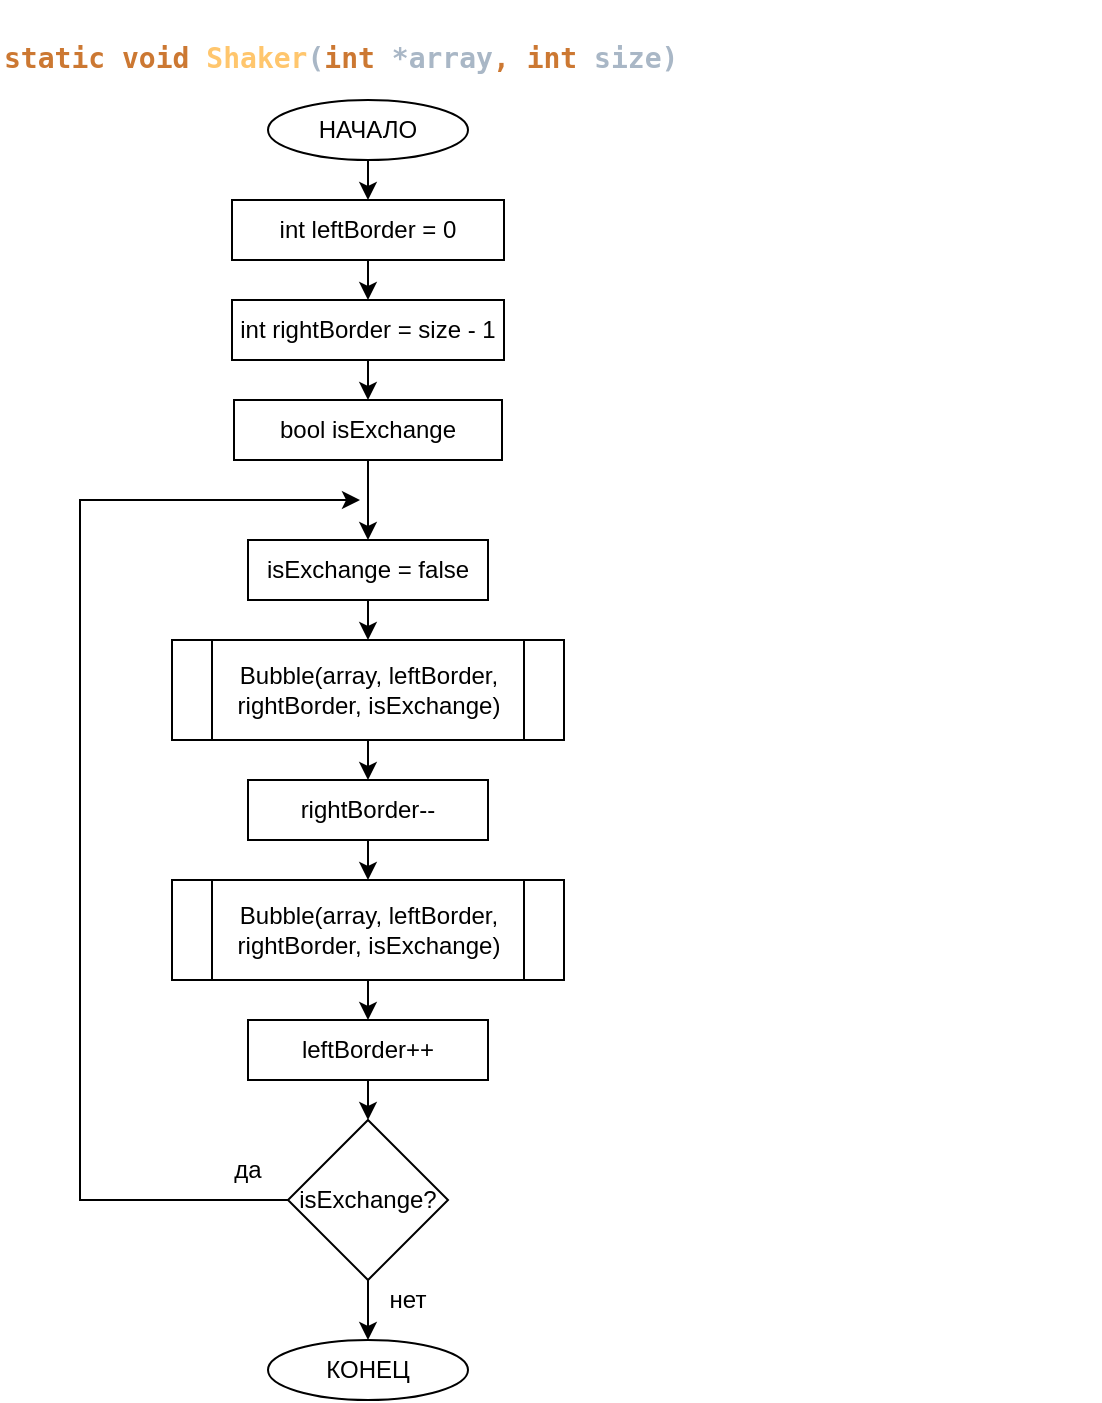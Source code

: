 <mxfile version="13.7.9" type="device" pages="4"><diagram id="Y7BRoZouWWn3MvxyKNPB" name="Shaker"><mxGraphModel dx="1024" dy="592" grid="1" gridSize="10" guides="1" tooltips="1" connect="1" arrows="1" fold="1" page="1" pageScale="1" pageWidth="827" pageHeight="1169" math="0" shadow="0"><root><mxCell id="0"/><mxCell id="1" parent="0"/><mxCell id="TEglMHhRbu7PASTWUhtn-1" value="&lt;pre style=&quot;color: rgb(169 , 183 , 198) ; font-family: &amp;#34;jetbrains mono&amp;#34; , monospace ; font-size: 14px&quot;&gt;&lt;b&gt;&lt;span style=&quot;color: rgb(204 , 120 , 50)&quot;&gt;static void &lt;/span&gt;&lt;span style=&quot;color: rgb(255 , 198 , 109)&quot;&gt;Shaker&lt;/span&gt;(&lt;span style=&quot;color: rgb(204 , 120 , 50)&quot;&gt;int &lt;/span&gt;*array&lt;span style=&quot;color: rgb(204 , 120 , 50)&quot;&gt;, int &lt;/span&gt;size)&lt;/b&gt;&lt;/pre&gt;" style="text;whiteSpace=wrap;html=1;" parent="1" vertex="1"><mxGeometry x="230" width="550" as="geometry"/></mxCell><mxCell id="TEglMHhRbu7PASTWUhtn-7" style="edgeStyle=orthogonalEdgeStyle;rounded=0;orthogonalLoop=1;jettySize=auto;html=1;exitX=0.5;exitY=1;exitDx=0;exitDy=0;entryX=0.5;entryY=0;entryDx=0;entryDy=0;" parent="1" source="TEglMHhRbu7PASTWUhtn-3" target="TEglMHhRbu7PASTWUhtn-5" edge="1"><mxGeometry relative="1" as="geometry"/></mxCell><mxCell id="TEglMHhRbu7PASTWUhtn-3" value="НАЧАЛО" style="ellipse;whiteSpace=wrap;html=1;" parent="1" vertex="1"><mxGeometry x="364" y="50" width="100" height="30" as="geometry"/></mxCell><mxCell id="TEglMHhRbu7PASTWUhtn-8" style="edgeStyle=orthogonalEdgeStyle;rounded=0;orthogonalLoop=1;jettySize=auto;html=1;exitX=0.5;exitY=1;exitDx=0;exitDy=0;entryX=0.5;entryY=0;entryDx=0;entryDy=0;" parent="1" source="TEglMHhRbu7PASTWUhtn-5" target="TEglMHhRbu7PASTWUhtn-6" edge="1"><mxGeometry relative="1" as="geometry"/></mxCell><mxCell id="TEglMHhRbu7PASTWUhtn-5" value="int leftBorder = 0" style="rounded=0;whiteSpace=wrap;html=1;" parent="1" vertex="1"><mxGeometry x="346" y="100" width="136" height="30" as="geometry"/></mxCell><mxCell id="TEglMHhRbu7PASTWUhtn-10" style="edgeStyle=orthogonalEdgeStyle;rounded=0;orthogonalLoop=1;jettySize=auto;html=1;exitX=0.5;exitY=1;exitDx=0;exitDy=0;entryX=0.5;entryY=0;entryDx=0;entryDy=0;" parent="1" source="TEglMHhRbu7PASTWUhtn-6" target="TEglMHhRbu7PASTWUhtn-9" edge="1"><mxGeometry relative="1" as="geometry"/></mxCell><mxCell id="TEglMHhRbu7PASTWUhtn-6" value="int rightBorder = size - 1" style="rounded=0;whiteSpace=wrap;html=1;" parent="1" vertex="1"><mxGeometry x="346" y="150" width="136" height="30" as="geometry"/></mxCell><mxCell id="TEglMHhRbu7PASTWUhtn-21" style="edgeStyle=orthogonalEdgeStyle;rounded=0;orthogonalLoop=1;jettySize=auto;html=1;exitX=0.5;exitY=1;exitDx=0;exitDy=0;entryX=0.5;entryY=0;entryDx=0;entryDy=0;" parent="1" source="TEglMHhRbu7PASTWUhtn-9" target="TEglMHhRbu7PASTWUhtn-11" edge="1"><mxGeometry relative="1" as="geometry"/></mxCell><mxCell id="TEglMHhRbu7PASTWUhtn-9" value="bool isExchange" style="rounded=0;whiteSpace=wrap;html=1;" parent="1" vertex="1"><mxGeometry x="347" y="200" width="134" height="30" as="geometry"/></mxCell><mxCell id="TEglMHhRbu7PASTWUhtn-13" style="edgeStyle=orthogonalEdgeStyle;rounded=0;orthogonalLoop=1;jettySize=auto;html=1;exitX=0.5;exitY=1;exitDx=0;exitDy=0;entryX=0.5;entryY=0;entryDx=0;entryDy=0;" parent="1" source="TEglMHhRbu7PASTWUhtn-11" target="TEglMHhRbu7PASTWUhtn-12" edge="1"><mxGeometry relative="1" as="geometry"/></mxCell><mxCell id="TEglMHhRbu7PASTWUhtn-11" value="isExchange = false" style="rounded=0;whiteSpace=wrap;html=1;" parent="1" vertex="1"><mxGeometry x="354" y="270" width="120" height="30" as="geometry"/></mxCell><mxCell id="TEglMHhRbu7PASTWUhtn-15" style="edgeStyle=orthogonalEdgeStyle;rounded=0;orthogonalLoop=1;jettySize=auto;html=1;exitX=0.5;exitY=1;exitDx=0;exitDy=0;entryX=0.5;entryY=0;entryDx=0;entryDy=0;" parent="1" source="TEglMHhRbu7PASTWUhtn-12" target="TEglMHhRbu7PASTWUhtn-14" edge="1"><mxGeometry relative="1" as="geometry"/></mxCell><mxCell id="TEglMHhRbu7PASTWUhtn-12" value="Bubble(array, leftBorder, rightBorder, isExchange)" style="shape=process;whiteSpace=wrap;html=1;backgroundOutline=1;" parent="1" vertex="1"><mxGeometry x="316" y="320" width="196" height="50" as="geometry"/></mxCell><mxCell id="TEglMHhRbu7PASTWUhtn-17" style="edgeStyle=orthogonalEdgeStyle;rounded=0;orthogonalLoop=1;jettySize=auto;html=1;exitX=0.5;exitY=1;exitDx=0;exitDy=0;entryX=0.5;entryY=0;entryDx=0;entryDy=0;" parent="1" source="TEglMHhRbu7PASTWUhtn-14" target="TEglMHhRbu7PASTWUhtn-16" edge="1"><mxGeometry relative="1" as="geometry"/></mxCell><mxCell id="TEglMHhRbu7PASTWUhtn-14" value="rightBorder--" style="rounded=0;whiteSpace=wrap;html=1;" parent="1" vertex="1"><mxGeometry x="354" y="390" width="120" height="30" as="geometry"/></mxCell><mxCell id="TEglMHhRbu7PASTWUhtn-19" style="edgeStyle=orthogonalEdgeStyle;rounded=0;orthogonalLoop=1;jettySize=auto;html=1;exitX=0.5;exitY=1;exitDx=0;exitDy=0;entryX=0.5;entryY=0;entryDx=0;entryDy=0;" parent="1" source="TEglMHhRbu7PASTWUhtn-16" target="TEglMHhRbu7PASTWUhtn-18" edge="1"><mxGeometry relative="1" as="geometry"/></mxCell><mxCell id="TEglMHhRbu7PASTWUhtn-16" value="Bubble(array, leftBorder, rightBorder, isExchange)" style="shape=process;whiteSpace=wrap;html=1;backgroundOutline=1;" parent="1" vertex="1"><mxGeometry x="316" y="440" width="196" height="50" as="geometry"/></mxCell><mxCell id="TEglMHhRbu7PASTWUhtn-23" style="edgeStyle=orthogonalEdgeStyle;rounded=0;orthogonalLoop=1;jettySize=auto;html=1;exitX=0.5;exitY=1;exitDx=0;exitDy=0;entryX=0.5;entryY=0;entryDx=0;entryDy=0;" parent="1" source="TEglMHhRbu7PASTWUhtn-18" target="TEglMHhRbu7PASTWUhtn-20" edge="1"><mxGeometry relative="1" as="geometry"/></mxCell><mxCell id="TEglMHhRbu7PASTWUhtn-18" value="leftBorder++" style="rounded=0;whiteSpace=wrap;html=1;" parent="1" vertex="1"><mxGeometry x="354" y="510" width="120" height="30" as="geometry"/></mxCell><mxCell id="TEglMHhRbu7PASTWUhtn-22" style="edgeStyle=orthogonalEdgeStyle;rounded=0;orthogonalLoop=1;jettySize=auto;html=1;exitX=0;exitY=0.5;exitDx=0;exitDy=0;" parent="1" source="TEglMHhRbu7PASTWUhtn-20" edge="1"><mxGeometry relative="1" as="geometry"><mxPoint x="410" y="250" as="targetPoint"/><Array as="points"><mxPoint x="270" y="600"/><mxPoint x="270" y="250"/></Array></mxGeometry></mxCell><mxCell id="TEglMHhRbu7PASTWUhtn-28" style="edgeStyle=orthogonalEdgeStyle;rounded=0;orthogonalLoop=1;jettySize=auto;html=1;exitX=0.5;exitY=1;exitDx=0;exitDy=0;entryX=0.5;entryY=0;entryDx=0;entryDy=0;" parent="1" source="TEglMHhRbu7PASTWUhtn-20" target="TEglMHhRbu7PASTWUhtn-27" edge="1"><mxGeometry relative="1" as="geometry"/></mxCell><mxCell id="TEglMHhRbu7PASTWUhtn-20" value="isExchange?" style="rhombus;whiteSpace=wrap;html=1;" parent="1" vertex="1"><mxGeometry x="374" y="560" width="80" height="80" as="geometry"/></mxCell><mxCell id="TEglMHhRbu7PASTWUhtn-24" value="да" style="text;html=1;strokeColor=none;fillColor=none;align=center;verticalAlign=middle;whiteSpace=wrap;rounded=0;" parent="1" vertex="1"><mxGeometry x="334" y="575" width="40" height="20" as="geometry"/></mxCell><mxCell id="TEglMHhRbu7PASTWUhtn-27" value="КОНЕЦ" style="ellipse;whiteSpace=wrap;html=1;" parent="1" vertex="1"><mxGeometry x="364" y="670" width="100" height="30" as="geometry"/></mxCell><mxCell id="TEglMHhRbu7PASTWUhtn-29" value="нет" style="text;html=1;strokeColor=none;fillColor=none;align=center;verticalAlign=middle;whiteSpace=wrap;rounded=0;" parent="1" vertex="1"><mxGeometry x="414" y="640" width="40" height="20" as="geometry"/></mxCell></root></mxGraphModel></diagram><diagram id="pYePdF0wR9ORm8nqCiDH" name="Bubble"><mxGraphModel dx="1024" dy="592" grid="1" gridSize="10" guides="1" tooltips="1" connect="1" arrows="1" fold="1" page="1" pageScale="1" pageWidth="827" pageHeight="1169" math="0" shadow="0"><root><mxCell id="akMRyj2BnWuEM_2WOWNY-0"/><mxCell id="akMRyj2BnWuEM_2WOWNY-1" parent="akMRyj2BnWuEM_2WOWNY-0"/><mxCell id="tycRHB8yf4ErgctiMlF7-1" style="edgeStyle=orthogonalEdgeStyle;rounded=0;orthogonalLoop=1;jettySize=auto;html=1;exitX=0.5;exitY=1;exitDx=0;exitDy=0;entryX=0.5;entryY=0;entryDx=0;entryDy=0;" parent="akMRyj2BnWuEM_2WOWNY-1" source="akMRyj2BnWuEM_2WOWNY-2" target="tycRHB8yf4ErgctiMlF7-0" edge="1"><mxGeometry relative="1" as="geometry"/></mxCell><mxCell id="akMRyj2BnWuEM_2WOWNY-2" value="НАЧАЛО" style="ellipse;whiteSpace=wrap;html=1;" parent="akMRyj2BnWuEM_2WOWNY-1" vertex="1"><mxGeometry x="364" y="70" width="100" height="30" as="geometry"/></mxCell><mxCell id="iXUnJOb3Rf0e0Ofgq-Rs-0" value="&lt;pre style=&quot;color: rgb(169 , 183 , 198) ; font-family: &amp;#34;jetbrains mono&amp;#34; , monospace ; font-size: 14px&quot;&gt;&lt;b&gt;&lt;span style=&quot;color: rgb(204 , 120 , 50)&quot;&gt;static void &lt;/span&gt;&lt;span style=&quot;color: rgb(255 , 198 , 109)&quot;&gt;Bubble&lt;/span&gt;(&lt;span style=&quot;color: rgb(204 , 120 , 50)&quot;&gt;int &lt;/span&gt;*array&lt;span style=&quot;color: rgb(204 , 120 , 50)&quot;&gt;, int &lt;/span&gt;firstBorder&lt;span style=&quot;color: rgb(204 , 120 , 50)&quot;&gt;, int &lt;/span&gt;secondBorder&lt;span style=&quot;color: rgb(204 , 120 , 50)&quot;&gt;, bool &lt;/span&gt;&amp;amp;isExchange)&lt;/b&gt;&lt;/pre&gt;" style="text;whiteSpace=wrap;html=1;" parent="akMRyj2BnWuEM_2WOWNY-1" vertex="1"><mxGeometry width="550" height="50" as="geometry"/></mxCell><mxCell id="tycRHB8yf4ErgctiMlF7-4" style="edgeStyle=orthogonalEdgeStyle;rounded=0;orthogonalLoop=1;jettySize=auto;html=1;exitX=1;exitY=0.5;exitDx=0;exitDy=0;entryX=0;entryY=0.5;entryDx=0;entryDy=0;" parent="akMRyj2BnWuEM_2WOWNY-1" source="tycRHB8yf4ErgctiMlF7-0" target="tycRHB8yf4ErgctiMlF7-3" edge="1"><mxGeometry relative="1" as="geometry"/></mxCell><mxCell id="tycRHB8yf4ErgctiMlF7-36" style="edgeStyle=orthogonalEdgeStyle;rounded=0;orthogonalLoop=1;jettySize=auto;html=1;exitX=0.5;exitY=1;exitDx=0;exitDy=0;" parent="akMRyj2BnWuEM_2WOWNY-1" source="tycRHB8yf4ErgctiMlF7-0" target="tycRHB8yf4ErgctiMlF7-7" edge="1"><mxGeometry relative="1" as="geometry"/></mxCell><mxCell id="tycRHB8yf4ErgctiMlF7-0" value="firstBorder&lt;br&gt;==&lt;br&gt;secondBorder" style="rhombus;whiteSpace=wrap;html=1;" parent="akMRyj2BnWuEM_2WOWNY-1" vertex="1"><mxGeometry x="356" y="120" width="116" height="100" as="geometry"/></mxCell><mxCell id="tycRHB8yf4ErgctiMlF7-3" value="КОНЕЦ" style="ellipse;whiteSpace=wrap;html=1;" parent="akMRyj2BnWuEM_2WOWNY-1" vertex="1"><mxGeometry x="550" y="155" width="100" height="30" as="geometry"/></mxCell><mxCell id="tycRHB8yf4ErgctiMlF7-5" value="да" style="text;html=1;strokeColor=none;fillColor=none;align=center;verticalAlign=middle;whiteSpace=wrap;rounded=0;" parent="akMRyj2BnWuEM_2WOWNY-1" vertex="1"><mxGeometry x="464" y="150" width="40" height="20" as="geometry"/></mxCell><mxCell id="tycRHB8yf4ErgctiMlF7-6" value="нет" style="text;html=1;strokeColor=none;fillColor=none;align=center;verticalAlign=middle;whiteSpace=wrap;rounded=0;" parent="akMRyj2BnWuEM_2WOWNY-1" vertex="1"><mxGeometry x="424" y="210" width="40" height="20" as="geometry"/></mxCell><mxCell id="tycRHB8yf4ErgctiMlF7-32" style="edgeStyle=orthogonalEdgeStyle;rounded=0;orthogonalLoop=1;jettySize=auto;html=1;exitX=0;exitY=0.5;exitDx=0;exitDy=0;entryX=0.5;entryY=0;entryDx=0;entryDy=0;" parent="akMRyj2BnWuEM_2WOWNY-1" source="tycRHB8yf4ErgctiMlF7-7" target="tycRHB8yf4ErgctiMlF7-8" edge="1"><mxGeometry relative="1" as="geometry"/></mxCell><mxCell id="tycRHB8yf4ErgctiMlF7-33" style="edgeStyle=orthogonalEdgeStyle;rounded=0;orthogonalLoop=1;jettySize=auto;html=1;exitX=1;exitY=0.5;exitDx=0;exitDy=0;entryX=0.5;entryY=0;entryDx=0;entryDy=0;" parent="akMRyj2BnWuEM_2WOWNY-1" source="tycRHB8yf4ErgctiMlF7-7" target="tycRHB8yf4ErgctiMlF7-21" edge="1"><mxGeometry relative="1" as="geometry"/></mxCell><mxCell id="tycRHB8yf4ErgctiMlF7-7" value="firstBorder &amp;lt; secondBorder" style="rhombus;whiteSpace=wrap;html=1;" parent="akMRyj2BnWuEM_2WOWNY-1" vertex="1"><mxGeometry x="357" y="260" width="114" height="100" as="geometry"/></mxCell><mxCell id="tycRHB8yf4ErgctiMlF7-12" style="edgeStyle=orthogonalEdgeStyle;rounded=0;orthogonalLoop=1;jettySize=auto;html=1;exitX=0.5;exitY=1;exitDx=0;exitDy=0;entryX=0.5;entryY=0;entryDx=0;entryDy=0;" parent="akMRyj2BnWuEM_2WOWNY-1" source="tycRHB8yf4ErgctiMlF7-8" target="tycRHB8yf4ErgctiMlF7-9" edge="1"><mxGeometry relative="1" as="geometry"/></mxCell><mxCell id="tycRHB8yf4ErgctiMlF7-37" style="edgeStyle=orthogonalEdgeStyle;rounded=0;orthogonalLoop=1;jettySize=auto;html=1;exitX=1;exitY=0.5;exitDx=0;exitDy=0;entryX=0.5;entryY=0;entryDx=0;entryDy=0;" parent="akMRyj2BnWuEM_2WOWNY-1" source="tycRHB8yf4ErgctiMlF7-8" target="tycRHB8yf4ErgctiMlF7-40" edge="1"><mxGeometry relative="1" as="geometry"><mxPoint x="420" y="730" as="targetPoint"/></mxGeometry></mxCell><mxCell id="tycRHB8yf4ErgctiMlF7-8" value="i = firstBorder; &lt;br&gt;i &amp;lt; secondBorder;&lt;br&gt;&amp;nbsp;i++," style="shape=hexagon;perimeter=hexagonPerimeter2;whiteSpace=wrap;html=1;fixedSize=1;" parent="akMRyj2BnWuEM_2WOWNY-1" vertex="1"><mxGeometry x="164" y="360" width="120" height="60" as="geometry"/></mxCell><mxCell id="tycRHB8yf4ErgctiMlF7-13" style="edgeStyle=orthogonalEdgeStyle;rounded=0;orthogonalLoop=1;jettySize=auto;html=1;exitX=0.5;exitY=1;exitDx=0;exitDy=0;entryX=0.5;entryY=0;entryDx=0;entryDy=0;" parent="akMRyj2BnWuEM_2WOWNY-1" source="tycRHB8yf4ErgctiMlF7-9" target="tycRHB8yf4ErgctiMlF7-10" edge="1"><mxGeometry relative="1" as="geometry"/></mxCell><mxCell id="tycRHB8yf4ErgctiMlF7-16" style="edgeStyle=orthogonalEdgeStyle;rounded=0;orthogonalLoop=1;jettySize=auto;html=1;exitX=0;exitY=0.5;exitDx=0;exitDy=0;entryX=0;entryY=0.5;entryDx=0;entryDy=0;" parent="akMRyj2BnWuEM_2WOWNY-1" source="tycRHB8yf4ErgctiMlF7-9" target="tycRHB8yf4ErgctiMlF7-8" edge="1"><mxGeometry relative="1" as="geometry"><Array as="points"><mxPoint x="120" y="480"/><mxPoint x="120" y="390"/></Array></mxGeometry></mxCell><mxCell id="tycRHB8yf4ErgctiMlF7-9" value="array[i] &amp;lt;&lt;br&gt;array[i + 1]" style="rhombus;whiteSpace=wrap;html=1;" parent="akMRyj2BnWuEM_2WOWNY-1" vertex="1"><mxGeometry x="171.5" y="445" width="105" height="70" as="geometry"/></mxCell><mxCell id="tycRHB8yf4ErgctiMlF7-14" style="edgeStyle=orthogonalEdgeStyle;rounded=0;orthogonalLoop=1;jettySize=auto;html=1;exitX=0.5;exitY=1;exitDx=0;exitDy=0;entryX=0.5;entryY=0;entryDx=0;entryDy=0;" parent="akMRyj2BnWuEM_2WOWNY-1" source="tycRHB8yf4ErgctiMlF7-10" target="tycRHB8yf4ErgctiMlF7-11" edge="1"><mxGeometry relative="1" as="geometry"/></mxCell><mxCell id="tycRHB8yf4ErgctiMlF7-10" value="swap(array[i], array[i + 1])" style="shape=process;whiteSpace=wrap;html=1;backgroundOutline=1;" parent="akMRyj2BnWuEM_2WOWNY-1" vertex="1"><mxGeometry x="164" y="535" width="120" height="45" as="geometry"/></mxCell><mxCell id="tycRHB8yf4ErgctiMlF7-15" style="edgeStyle=orthogonalEdgeStyle;rounded=0;orthogonalLoop=1;jettySize=auto;html=1;entryX=0;entryY=0.5;entryDx=0;entryDy=0;" parent="akMRyj2BnWuEM_2WOWNY-1" source="tycRHB8yf4ErgctiMlF7-11" target="tycRHB8yf4ErgctiMlF7-8" edge="1"><mxGeometry relative="1" as="geometry"><Array as="points"><mxPoint x="224" y="660"/><mxPoint x="120" y="660"/><mxPoint x="120" y="390"/></Array></mxGeometry></mxCell><mxCell id="tycRHB8yf4ErgctiMlF7-11" value="isExchange = true" style="rounded=0;whiteSpace=wrap;html=1;" parent="akMRyj2BnWuEM_2WOWNY-1" vertex="1"><mxGeometry x="164" y="600" width="120" height="30" as="geometry"/></mxCell><mxCell id="tycRHB8yf4ErgctiMlF7-17" value="да" style="text;html=1;strokeColor=none;fillColor=none;align=center;verticalAlign=middle;whiteSpace=wrap;rounded=0;" parent="akMRyj2BnWuEM_2WOWNY-1" vertex="1"><mxGeometry x="184" y="510" width="40" height="20" as="geometry"/></mxCell><mxCell id="tycRHB8yf4ErgctiMlF7-19" value="нет" style="text;html=1;strokeColor=none;fillColor=none;align=center;verticalAlign=middle;whiteSpace=wrap;rounded=0;" parent="akMRyj2BnWuEM_2WOWNY-1" vertex="1"><mxGeometry x="134" y="460" width="40" height="20" as="geometry"/></mxCell><mxCell id="tycRHB8yf4ErgctiMlF7-20" style="edgeStyle=orthogonalEdgeStyle;rounded=0;orthogonalLoop=1;jettySize=auto;html=1;exitX=0.5;exitY=1;exitDx=0;exitDy=0;entryX=0.5;entryY=0;entryDx=0;entryDy=0;" parent="akMRyj2BnWuEM_2WOWNY-1" source="tycRHB8yf4ErgctiMlF7-21" target="tycRHB8yf4ErgctiMlF7-24" edge="1"><mxGeometry relative="1" as="geometry"/></mxCell><mxCell id="tycRHB8yf4ErgctiMlF7-38" style="edgeStyle=orthogonalEdgeStyle;rounded=0;orthogonalLoop=1;jettySize=auto;html=1;exitX=0;exitY=0.5;exitDx=0;exitDy=0;entryX=0.5;entryY=0;entryDx=0;entryDy=0;" parent="akMRyj2BnWuEM_2WOWNY-1" source="tycRHB8yf4ErgctiMlF7-21" target="tycRHB8yf4ErgctiMlF7-40" edge="1"><mxGeometry relative="1" as="geometry"><mxPoint x="420" y="730" as="targetPoint"/></mxGeometry></mxCell><mxCell id="tycRHB8yf4ErgctiMlF7-21" value="i = firstBorder; &lt;br&gt;i &amp;gt; secondBorder;&lt;br&gt;&amp;nbsp;i--," style="shape=hexagon;perimeter=hexagonPerimeter2;whiteSpace=wrap;html=1;fixedSize=1;" parent="akMRyj2BnWuEM_2WOWNY-1" vertex="1"><mxGeometry x="540" y="360" width="120" height="60" as="geometry"/></mxCell><mxCell id="tycRHB8yf4ErgctiMlF7-22" style="edgeStyle=orthogonalEdgeStyle;rounded=0;orthogonalLoop=1;jettySize=auto;html=1;exitX=0.5;exitY=1;exitDx=0;exitDy=0;entryX=0.5;entryY=0;entryDx=0;entryDy=0;" parent="akMRyj2BnWuEM_2WOWNY-1" source="tycRHB8yf4ErgctiMlF7-24" target="tycRHB8yf4ErgctiMlF7-26" edge="1"><mxGeometry relative="1" as="geometry"/></mxCell><mxCell id="tycRHB8yf4ErgctiMlF7-31" style="edgeStyle=orthogonalEdgeStyle;rounded=0;orthogonalLoop=1;jettySize=auto;html=1;exitX=1;exitY=0.5;exitDx=0;exitDy=0;entryX=1;entryY=0.5;entryDx=0;entryDy=0;" parent="akMRyj2BnWuEM_2WOWNY-1" source="tycRHB8yf4ErgctiMlF7-24" target="tycRHB8yf4ErgctiMlF7-21" edge="1"><mxGeometry relative="1" as="geometry"><Array as="points"><mxPoint x="722" y="480"/><mxPoint x="722" y="390"/></Array></mxGeometry></mxCell><mxCell id="tycRHB8yf4ErgctiMlF7-24" value="array[i] &amp;gt;&lt;br&gt;array[i - 1]" style="rhombus;whiteSpace=wrap;html=1;" parent="akMRyj2BnWuEM_2WOWNY-1" vertex="1"><mxGeometry x="547.5" y="445" width="105" height="70" as="geometry"/></mxCell><mxCell id="tycRHB8yf4ErgctiMlF7-25" style="edgeStyle=orthogonalEdgeStyle;rounded=0;orthogonalLoop=1;jettySize=auto;html=1;exitX=0.5;exitY=1;exitDx=0;exitDy=0;entryX=0.5;entryY=0;entryDx=0;entryDy=0;" parent="akMRyj2BnWuEM_2WOWNY-1" source="tycRHB8yf4ErgctiMlF7-26" target="tycRHB8yf4ErgctiMlF7-28" edge="1"><mxGeometry relative="1" as="geometry"/></mxCell><mxCell id="tycRHB8yf4ErgctiMlF7-26" value="swap(array[i], array[i - 1])" style="shape=process;whiteSpace=wrap;html=1;backgroundOutline=1;" parent="akMRyj2BnWuEM_2WOWNY-1" vertex="1"><mxGeometry x="540" y="535" width="120" height="45" as="geometry"/></mxCell><mxCell id="tycRHB8yf4ErgctiMlF7-27" style="edgeStyle=orthogonalEdgeStyle;rounded=0;orthogonalLoop=1;jettySize=auto;html=1;entryX=1;entryY=0.5;entryDx=0;entryDy=0;" parent="akMRyj2BnWuEM_2WOWNY-1" source="tycRHB8yf4ErgctiMlF7-28" target="tycRHB8yf4ErgctiMlF7-21" edge="1"><mxGeometry relative="1" as="geometry"><Array as="points"><mxPoint x="600" y="660"/><mxPoint x="722" y="660"/><mxPoint x="722" y="390"/></Array></mxGeometry></mxCell><mxCell id="tycRHB8yf4ErgctiMlF7-28" value="isExchange = true" style="rounded=0;whiteSpace=wrap;html=1;" parent="akMRyj2BnWuEM_2WOWNY-1" vertex="1"><mxGeometry x="540" y="600" width="120" height="30" as="geometry"/></mxCell><mxCell id="tycRHB8yf4ErgctiMlF7-29" value="да" style="text;html=1;strokeColor=none;fillColor=none;align=center;verticalAlign=middle;whiteSpace=wrap;rounded=0;" parent="akMRyj2BnWuEM_2WOWNY-1" vertex="1"><mxGeometry x="560" y="510" width="40" height="20" as="geometry"/></mxCell><mxCell id="tycRHB8yf4ErgctiMlF7-30" value="нет" style="text;html=1;strokeColor=none;fillColor=none;align=center;verticalAlign=middle;whiteSpace=wrap;rounded=0;" parent="akMRyj2BnWuEM_2WOWNY-1" vertex="1"><mxGeometry x="652.5" y="460" width="40" height="20" as="geometry"/></mxCell><mxCell id="tycRHB8yf4ErgctiMlF7-34" value="да" style="text;html=1;strokeColor=none;fillColor=none;align=center;verticalAlign=middle;whiteSpace=wrap;rounded=0;" parent="akMRyj2BnWuEM_2WOWNY-1" vertex="1"><mxGeometry x="316" y="290" width="40" height="20" as="geometry"/></mxCell><mxCell id="tycRHB8yf4ErgctiMlF7-35" value="нет" style="text;html=1;strokeColor=none;fillColor=none;align=center;verticalAlign=middle;whiteSpace=wrap;rounded=0;" parent="akMRyj2BnWuEM_2WOWNY-1" vertex="1"><mxGeometry x="471" y="290" width="40" height="20" as="geometry"/></mxCell><mxCell id="tycRHB8yf4ErgctiMlF7-40" value="КОНЕЦ" style="ellipse;whiteSpace=wrap;html=1;" parent="akMRyj2BnWuEM_2WOWNY-1" vertex="1"><mxGeometry x="364" y="630" width="100" height="30" as="geometry"/></mxCell></root></mxGraphModel></diagram><diagram id="4GS-vpSAxVLvl3CRD3Ez" name="ShellSort"><mxGraphModel dx="1024" dy="592" grid="1" gridSize="10" guides="1" tooltips="1" connect="1" arrows="1" fold="1" page="1" pageScale="1" pageWidth="827" pageHeight="1169" math="0" shadow="0"><root><mxCell id="8Nr8kcOoMJ6YjAJmVWA5-0"/><mxCell id="8Nr8kcOoMJ6YjAJmVWA5-1" parent="8Nr8kcOoMJ6YjAJmVWA5-0"/><mxCell id="8Nr8kcOoMJ6YjAJmVWA5-2" value="&lt;pre style=&quot;color: rgb(169 , 183 , 198) ; font-family: &amp;#34;jetbrains mono&amp;#34; , monospace ; font-size: 14px&quot;&gt;&lt;b&gt;&lt;span style=&quot;color: rgb(204 , 120 , 50)&quot;&gt;static void &lt;/span&gt;&lt;span style=&quot;color: rgb(255 , 198 , 109)&quot;&gt;ShellSort&lt;/span&gt;(&lt;span style=&quot;color: rgb(204 , 120 , 50)&quot;&gt;int &lt;/span&gt;*array&lt;span style=&quot;color: rgb(204 , 120 , 50)&quot;&gt;, int &lt;/span&gt;size)&lt;/b&gt;&lt;/pre&gt;" style="text;whiteSpace=wrap;html=1;" parent="8Nr8kcOoMJ6YjAJmVWA5-1" vertex="1"><mxGeometry x="190" width="550" height="50" as="geometry"/></mxCell><mxCell id="zIt2jgToZ_a9ZAtUkMku-22" style="edgeStyle=orthogonalEdgeStyle;rounded=0;orthogonalLoop=1;jettySize=auto;html=1;exitX=0.5;exitY=1;exitDx=0;exitDy=0;entryX=0.5;entryY=0;entryDx=0;entryDy=0;" parent="8Nr8kcOoMJ6YjAJmVWA5-1" source="8Nr8kcOoMJ6YjAJmVWA5-4" target="8Nr8kcOoMJ6YjAJmVWA5-6" edge="1"><mxGeometry relative="1" as="geometry"/></mxCell><mxCell id="8Nr8kcOoMJ6YjAJmVWA5-4" value="НАЧАЛО" style="ellipse;whiteSpace=wrap;html=1;" parent="8Nr8kcOoMJ6YjAJmVWA5-1" vertex="1"><mxGeometry x="364" y="70" width="100" height="30" as="geometry"/></mxCell><mxCell id="zIt2jgToZ_a9ZAtUkMku-21" style="edgeStyle=orthogonalEdgeStyle;rounded=0;orthogonalLoop=1;jettySize=auto;html=1;exitX=0.5;exitY=1;exitDx=0;exitDy=0;entryX=0.5;entryY=0;entryDx=0;entryDy=0;" parent="8Nr8kcOoMJ6YjAJmVWA5-1" source="8Nr8kcOoMJ6YjAJmVWA5-6" target="zIt2jgToZ_a9ZAtUkMku-0" edge="1"><mxGeometry relative="1" as="geometry"/></mxCell><mxCell id="8Nr8kcOoMJ6YjAJmVWA5-6" value="int step" style="rounded=0;whiteSpace=wrap;html=1;" parent="8Nr8kcOoMJ6YjAJmVWA5-1" vertex="1"><mxGeometry x="366" y="120" width="96" height="30" as="geometry"/></mxCell><mxCell id="zIt2jgToZ_a9ZAtUkMku-19" style="edgeStyle=orthogonalEdgeStyle;rounded=0;orthogonalLoop=1;jettySize=auto;html=1;exitX=0.5;exitY=1;exitDx=0;exitDy=0;entryX=0.5;entryY=0;entryDx=0;entryDy=0;" parent="8Nr8kcOoMJ6YjAJmVWA5-1" source="zIt2jgToZ_a9ZAtUkMku-0" target="zIt2jgToZ_a9ZAtUkMku-1" edge="1"><mxGeometry relative="1" as="geometry"/></mxCell><mxCell id="zIt2jgToZ_a9ZAtUkMku-20" style="edgeStyle=orthogonalEdgeStyle;rounded=0;orthogonalLoop=1;jettySize=auto;html=1;exitX=1;exitY=0.5;exitDx=0;exitDy=0;entryX=0.5;entryY=0;entryDx=0;entryDy=0;" parent="8Nr8kcOoMJ6YjAJmVWA5-1" source="zIt2jgToZ_a9ZAtUkMku-0" target="zIt2jgToZ_a9ZAtUkMku-13" edge="1"><mxGeometry relative="1" as="geometry"><Array as="points"><mxPoint x="620" y="200"/><mxPoint x="620" y="770"/><mxPoint x="423" y="770"/></Array></mxGeometry></mxCell><mxCell id="zIt2jgToZ_a9ZAtUkMku-0" value="step = size / 2; &lt;br&gt;step &amp;gt; 0; &lt;br&gt;step /= 2,&amp;nbsp;" style="shape=hexagon;perimeter=hexagonPerimeter2;whiteSpace=wrap;html=1;fixedSize=1;" parent="8Nr8kcOoMJ6YjAJmVWA5-1" vertex="1"><mxGeometry x="354" y="170" width="120" height="60" as="geometry"/></mxCell><mxCell id="zIt2jgToZ_a9ZAtUkMku-17" style="edgeStyle=orthogonalEdgeStyle;rounded=0;orthogonalLoop=1;jettySize=auto;html=1;exitX=0.5;exitY=1;exitDx=0;exitDy=0;entryX=0.5;entryY=0;entryDx=0;entryDy=0;" parent="8Nr8kcOoMJ6YjAJmVWA5-1" source="zIt2jgToZ_a9ZAtUkMku-1" target="zIt2jgToZ_a9ZAtUkMku-2" edge="1"><mxGeometry relative="1" as="geometry"/></mxCell><mxCell id="zIt2jgToZ_a9ZAtUkMku-18" style="edgeStyle=orthogonalEdgeStyle;rounded=0;orthogonalLoop=1;jettySize=auto;html=1;exitX=1;exitY=0.5;exitDx=0;exitDy=0;entryX=0;entryY=0.5;entryDx=0;entryDy=0;" parent="8Nr8kcOoMJ6YjAJmVWA5-1" source="zIt2jgToZ_a9ZAtUkMku-1" target="zIt2jgToZ_a9ZAtUkMku-0" edge="1"><mxGeometry relative="1" as="geometry"><Array as="points"><mxPoint x="570" y="290"/><mxPoint x="570" y="720"/><mxPoint x="210" y="720"/><mxPoint x="210" y="200"/></Array></mxGeometry></mxCell><mxCell id="zIt2jgToZ_a9ZAtUkMku-1" value="i = step; &lt;br&gt;i &amp;lt; size; &lt;br&gt;i++" style="shape=hexagon;perimeter=hexagonPerimeter2;whiteSpace=wrap;html=1;fixedSize=1;" parent="8Nr8kcOoMJ6YjAJmVWA5-1" vertex="1"><mxGeometry x="354" y="260" width="120" height="60" as="geometry"/></mxCell><mxCell id="zIt2jgToZ_a9ZAtUkMku-11" style="edgeStyle=orthogonalEdgeStyle;rounded=0;orthogonalLoop=1;jettySize=auto;html=1;exitX=0.5;exitY=1;exitDx=0;exitDy=0;entryX=0.5;entryY=0;entryDx=0;entryDy=0;" parent="8Nr8kcOoMJ6YjAJmVWA5-1" source="zIt2jgToZ_a9ZAtUkMku-2" target="zIt2jgToZ_a9ZAtUkMku-3" edge="1"><mxGeometry relative="1" as="geometry"/></mxCell><mxCell id="zIt2jgToZ_a9ZAtUkMku-16" style="edgeStyle=orthogonalEdgeStyle;rounded=0;orthogonalLoop=1;jettySize=auto;html=1;exitX=1;exitY=0.5;exitDx=0;exitDy=0;entryX=0;entryY=0.5;entryDx=0;entryDy=0;" parent="8Nr8kcOoMJ6YjAJmVWA5-1" source="zIt2jgToZ_a9ZAtUkMku-2" target="zIt2jgToZ_a9ZAtUkMku-1" edge="1"><mxGeometry relative="1" as="geometry"><Array as="points"><mxPoint x="520" y="380"/><mxPoint x="520" y="670"/><mxPoint x="260" y="670"/><mxPoint x="260" y="290"/></Array></mxGeometry></mxCell><mxCell id="zIt2jgToZ_a9ZAtUkMku-2" value="j = i - step;&lt;br&gt;&amp;nbsp;j&amp;nbsp;&amp;gt;= 0; &lt;br&gt;j -= step,&amp;nbsp;" style="shape=hexagon;perimeter=hexagonPerimeter2;whiteSpace=wrap;html=1;fixedSize=1;" parent="8Nr8kcOoMJ6YjAJmVWA5-1" vertex="1"><mxGeometry x="354" y="350" width="120" height="60" as="geometry"/></mxCell><mxCell id="zIt2jgToZ_a9ZAtUkMku-5" style="edgeStyle=orthogonalEdgeStyle;rounded=0;orthogonalLoop=1;jettySize=auto;html=1;exitX=0.5;exitY=1;exitDx=0;exitDy=0;entryX=0.5;entryY=0;entryDx=0;entryDy=0;" parent="8Nr8kcOoMJ6YjAJmVWA5-1" source="zIt2jgToZ_a9ZAtUkMku-3" target="zIt2jgToZ_a9ZAtUkMku-4" edge="1"><mxGeometry relative="1" as="geometry"/></mxCell><mxCell id="zIt2jgToZ_a9ZAtUkMku-9" style="edgeStyle=orthogonalEdgeStyle;rounded=0;orthogonalLoop=1;jettySize=auto;html=1;exitX=0;exitY=0.5;exitDx=0;exitDy=0;entryX=0;entryY=0.5;entryDx=0;entryDy=0;" parent="8Nr8kcOoMJ6YjAJmVWA5-1" source="zIt2jgToZ_a9ZAtUkMku-3" target="zIt2jgToZ_a9ZAtUkMku-2" edge="1"><mxGeometry relative="1" as="geometry"><Array as="points"><mxPoint x="310" y="480"/><mxPoint x="310" y="380"/></Array></mxGeometry></mxCell><mxCell id="zIt2jgToZ_a9ZAtUkMku-3" value="array[j] &amp;lt; &lt;br&gt;array[j + step]" style="rhombus;whiteSpace=wrap;html=1;" parent="8Nr8kcOoMJ6YjAJmVWA5-1" vertex="1"><mxGeometry x="351" y="440" width="126" height="80" as="geometry"/></mxCell><mxCell id="zIt2jgToZ_a9ZAtUkMku-8" style="edgeStyle=orthogonalEdgeStyle;rounded=0;orthogonalLoop=1;jettySize=auto;html=1;exitX=0.5;exitY=1;exitDx=0;exitDy=0;entryX=0;entryY=0.5;entryDx=0;entryDy=0;" parent="8Nr8kcOoMJ6YjAJmVWA5-1" source="zIt2jgToZ_a9ZAtUkMku-4" target="zIt2jgToZ_a9ZAtUkMku-2" edge="1"><mxGeometry relative="1" as="geometry"><Array as="points"><mxPoint x="414" y="620"/><mxPoint x="310" y="620"/><mxPoint x="310" y="380"/></Array></mxGeometry></mxCell><mxCell id="zIt2jgToZ_a9ZAtUkMku-4" value="swap(array[j], array[j + step])" style="shape=process;whiteSpace=wrap;html=1;backgroundOutline=1;" parent="8Nr8kcOoMJ6YjAJmVWA5-1" vertex="1"><mxGeometry x="354" y="540" width="120" height="50" as="geometry"/></mxCell><mxCell id="zIt2jgToZ_a9ZAtUkMku-6" value="да" style="text;html=1;strokeColor=none;fillColor=none;align=center;verticalAlign=middle;whiteSpace=wrap;rounded=0;" parent="8Nr8kcOoMJ6YjAJmVWA5-1" vertex="1"><mxGeometry x="414" y="520" width="40" height="20" as="geometry"/></mxCell><mxCell id="zIt2jgToZ_a9ZAtUkMku-7" style="edgeStyle=orthogonalEdgeStyle;rounded=0;orthogonalLoop=1;jettySize=auto;html=1;exitX=0.5;exitY=1;exitDx=0;exitDy=0;" parent="8Nr8kcOoMJ6YjAJmVWA5-1" source="zIt2jgToZ_a9ZAtUkMku-6" target="zIt2jgToZ_a9ZAtUkMku-6" edge="1"><mxGeometry relative="1" as="geometry"/></mxCell><mxCell id="zIt2jgToZ_a9ZAtUkMku-10" value="нет" style="text;html=1;strokeColor=none;fillColor=none;align=center;verticalAlign=middle;whiteSpace=wrap;rounded=0;" parent="8Nr8kcOoMJ6YjAJmVWA5-1" vertex="1"><mxGeometry x="314" y="460" width="40" height="20" as="geometry"/></mxCell><mxCell id="zIt2jgToZ_a9ZAtUkMku-13" value="КОНЕЦ" style="ellipse;whiteSpace=wrap;html=1;" parent="8Nr8kcOoMJ6YjAJmVWA5-1" vertex="1"><mxGeometry x="371" y="810" width="103" height="30" as="geometry"/></mxCell></root></mxGraphModel></diagram><diagram id="C8whmV72TWbiICoRiFkq" name="NewSheelSort"><mxGraphModel dx="1024" dy="592" grid="1" gridSize="10" guides="1" tooltips="1" connect="1" arrows="1" fold="1" page="1" pageScale="1" pageWidth="827" pageHeight="1169" math="0" shadow="0"><root><mxCell id="5Q2dIgWVg6cKS95jHs-C-0"/><mxCell id="5Q2dIgWVg6cKS95jHs-C-1" parent="5Q2dIgWVg6cKS95jHs-C-0"/><mxCell id="5Q2dIgWVg6cKS95jHs-C-4" style="edgeStyle=orthogonalEdgeStyle;rounded=0;orthogonalLoop=1;jettySize=auto;html=1;exitX=0.5;exitY=1;exitDx=0;exitDy=0;entryX=0.5;entryY=0;entryDx=0;entryDy=0;" parent="5Q2dIgWVg6cKS95jHs-C-1" source="5Q2dIgWVg6cKS95jHs-C-2" target="5Q2dIgWVg6cKS95jHs-C-3" edge="1"><mxGeometry relative="1" as="geometry"/></mxCell><mxCell id="5Q2dIgWVg6cKS95jHs-C-2" value="НАЧАЛО" style="ellipse;whiteSpace=wrap;html=1;" parent="5Q2dIgWVg6cKS95jHs-C-1" vertex="1"><mxGeometry x="451" y="10" width="106" height="30" as="geometry"/></mxCell><mxCell id="5Q2dIgWVg6cKS95jHs-C-31" style="edgeStyle=orthogonalEdgeStyle;rounded=0;orthogonalLoop=1;jettySize=auto;html=1;exitX=0.5;exitY=1;exitDx=0;exitDy=0;entryX=0.5;entryY=0;entryDx=0;entryDy=0;" parent="5Q2dIgWVg6cKS95jHs-C-1" source="5Q2dIgWVg6cKS95jHs-C-3" target="5Q2dIgWVg6cKS95jHs-C-5" edge="1"><mxGeometry relative="1" as="geometry"/></mxCell><mxCell id="5Q2dIgWVg6cKS95jHs-C-3" value="int h = 3" style="rounded=0;whiteSpace=wrap;html=1;" parent="5Q2dIgWVg6cKS95jHs-C-1" vertex="1"><mxGeometry x="444" y="60" width="120" height="20" as="geometry"/></mxCell><mxCell id="5Q2dIgWVg6cKS95jHs-C-7" style="edgeStyle=orthogonalEdgeStyle;rounded=0;orthogonalLoop=1;jettySize=auto;html=1;exitX=1;exitY=0.5;exitDx=0;exitDy=0;entryX=0;entryY=0.5;entryDx=0;entryDy=0;" parent="5Q2dIgWVg6cKS95jHs-C-1" source="5Q2dIgWVg6cKS95jHs-C-5" target="5Q2dIgWVg6cKS95jHs-C-6" edge="1"><mxGeometry relative="1" as="geometry"/></mxCell><mxCell id="5Q2dIgWVg6cKS95jHs-C-13" style="edgeStyle=orthogonalEdgeStyle;rounded=0;orthogonalLoop=1;jettySize=auto;html=1;exitX=0.5;exitY=1;exitDx=0;exitDy=0;entryX=0.5;entryY=0;entryDx=0;entryDy=0;" parent="5Q2dIgWVg6cKS95jHs-C-1" source="5Q2dIgWVg6cKS95jHs-C-5" target="5Q2dIgWVg6cKS95jHs-C-10" edge="1"><mxGeometry relative="1" as="geometry"/></mxCell><mxCell id="5Q2dIgWVg6cKS95jHs-C-5" value="h&amp;gt;0" style="rhombus;whiteSpace=wrap;html=1;" parent="5Q2dIgWVg6cKS95jHs-C-1" vertex="1"><mxGeometry x="460" y="100" width="80" height="80" as="geometry"/></mxCell><mxCell id="5Q2dIgWVg6cKS95jHs-C-6" value="КОНЕЦ" style="ellipse;whiteSpace=wrap;html=1;" parent="5Q2dIgWVg6cKS95jHs-C-1" vertex="1"><mxGeometry x="620" y="120" width="100" height="40" as="geometry"/></mxCell><mxCell id="5Q2dIgWVg6cKS95jHs-C-8" value="да" style="text;html=1;strokeColor=none;fillColor=none;align=center;verticalAlign=middle;whiteSpace=wrap;rounded=0;" parent="5Q2dIgWVg6cKS95jHs-C-1" vertex="1"><mxGeometry x="517" y="160" width="40" height="20" as="geometry"/></mxCell><mxCell id="5Q2dIgWVg6cKS95jHs-C-9" value="нет" style="text;html=1;strokeColor=none;fillColor=none;align=center;verticalAlign=middle;whiteSpace=wrap;rounded=0;" parent="5Q2dIgWVg6cKS95jHs-C-1" vertex="1"><mxGeometry x="530" y="120" width="40" height="20" as="geometry"/></mxCell><mxCell id="5Q2dIgWVg6cKS95jHs-C-28" style="edgeStyle=orthogonalEdgeStyle;rounded=0;orthogonalLoop=1;jettySize=auto;html=1;exitX=0.5;exitY=1;exitDx=0;exitDy=0;entryX=0.5;entryY=0;entryDx=0;entryDy=0;" parent="5Q2dIgWVg6cKS95jHs-C-1" source="5Q2dIgWVg6cKS95jHs-C-10" target="5Q2dIgWVg6cKS95jHs-C-11" edge="1"><mxGeometry relative="1" as="geometry"/></mxCell><mxCell id="5Q2dIgWVg6cKS95jHs-C-46" style="edgeStyle=orthogonalEdgeStyle;rounded=0;orthogonalLoop=1;jettySize=auto;html=1;exitX=1;exitY=0.5;exitDx=0;exitDy=0;entryX=0.5;entryY=0;entryDx=0;entryDy=0;" parent="5Q2dIgWVg6cKS95jHs-C-1" source="5Q2dIgWVg6cKS95jHs-C-10" target="5Q2dIgWVg6cKS95jHs-C-33" edge="1"><mxGeometry relative="1" as="geometry"><Array as="points"><mxPoint x="690" y="230"/><mxPoint x="690" y="720"/><mxPoint x="500" y="720"/></Array></mxGeometry></mxCell><mxCell id="5Q2dIgWVg6cKS95jHs-C-10" value="int i = 0;&lt;br&gt;&amp;nbsp;i &amp;lt; size;&lt;br&gt;&amp;nbsp;i++" style="shape=hexagon;perimeter=hexagonPerimeter2;whiteSpace=wrap;html=1;fixedSize=1;" parent="5Q2dIgWVg6cKS95jHs-C-1" vertex="1"><mxGeometry x="440" y="200" width="120" height="60" as="geometry"/></mxCell><mxCell id="5Q2dIgWVg6cKS95jHs-C-29" style="edgeStyle=orthogonalEdgeStyle;rounded=0;orthogonalLoop=1;jettySize=auto;html=1;exitX=0.5;exitY=1;exitDx=0;exitDy=0;entryX=0.5;entryY=0;entryDx=0;entryDy=0;" parent="5Q2dIgWVg6cKS95jHs-C-1" source="5Q2dIgWVg6cKS95jHs-C-11" target="5Q2dIgWVg6cKS95jHs-C-12" edge="1"><mxGeometry relative="1" as="geometry"/></mxCell><mxCell id="5Q2dIgWVg6cKS95jHs-C-11" value="int j = i" style="rounded=0;whiteSpace=wrap;html=1;" parent="5Q2dIgWVg6cKS95jHs-C-1" vertex="1"><mxGeometry x="444" y="280" width="120" height="30" as="geometry"/></mxCell><mxCell id="5Q2dIgWVg6cKS95jHs-C-22" style="edgeStyle=orthogonalEdgeStyle;rounded=0;orthogonalLoop=1;jettySize=auto;html=1;exitX=0.5;exitY=1;exitDx=0;exitDy=0;entryX=0.5;entryY=0;entryDx=0;entryDy=0;" parent="5Q2dIgWVg6cKS95jHs-C-1" source="5Q2dIgWVg6cKS95jHs-C-12" target="5Q2dIgWVg6cKS95jHs-C-14" edge="1"><mxGeometry relative="1" as="geometry"/></mxCell><mxCell id="5Q2dIgWVg6cKS95jHs-C-12" value="temp = array[i]" style="rounded=0;whiteSpace=wrap;html=1;" parent="5Q2dIgWVg6cKS95jHs-C-1" vertex="1"><mxGeometry x="444" y="330" width="120" height="30" as="geometry"/></mxCell><mxCell id="5Q2dIgWVg6cKS95jHs-C-19" style="edgeStyle=orthogonalEdgeStyle;rounded=0;orthogonalLoop=1;jettySize=auto;html=1;exitX=0.5;exitY=1;exitDx=0;exitDy=0;entryX=0.5;entryY=0;entryDx=0;entryDy=0;" parent="5Q2dIgWVg6cKS95jHs-C-1" source="5Q2dIgWVg6cKS95jHs-C-14" target="5Q2dIgWVg6cKS95jHs-C-16" edge="1"><mxGeometry relative="1" as="geometry"/></mxCell><mxCell id="5Q2dIgWVg6cKS95jHs-C-25" style="edgeStyle=orthogonalEdgeStyle;rounded=0;orthogonalLoop=1;jettySize=auto;html=1;exitX=1;exitY=0.5;exitDx=0;exitDy=0;entryX=0.5;entryY=0;entryDx=0;entryDy=0;" parent="5Q2dIgWVg6cKS95jHs-C-1" source="5Q2dIgWVg6cKS95jHs-C-14" target="5Q2dIgWVg6cKS95jHs-C-24" edge="1"><mxGeometry relative="1" as="geometry"><Array as="points"><mxPoint x="610" y="420"/><mxPoint x="610" y="600"/><mxPoint x="500" y="600"/></Array></mxGeometry></mxCell><mxCell id="5Q2dIgWVg6cKS95jHs-C-14" value="(j &amp;gt;= h) &amp;amp;&amp;amp; &lt;br&gt;(array[j - h] &amp;lt; temp)" style="rhombus;whiteSpace=wrap;html=1;" parent="5Q2dIgWVg6cKS95jHs-C-1" vertex="1"><mxGeometry x="422" y="380" width="156" height="80" as="geometry"/></mxCell><mxCell id="5Q2dIgWVg6cKS95jHs-C-20" style="edgeStyle=orthogonalEdgeStyle;rounded=0;orthogonalLoop=1;jettySize=auto;html=1;exitX=0.5;exitY=1;exitDx=0;exitDy=0;entryX=0.5;entryY=0;entryDx=0;entryDy=0;" parent="5Q2dIgWVg6cKS95jHs-C-1" source="5Q2dIgWVg6cKS95jHs-C-16" target="5Q2dIgWVg6cKS95jHs-C-17" edge="1"><mxGeometry relative="1" as="geometry"/></mxCell><mxCell id="5Q2dIgWVg6cKS95jHs-C-16" value="array[j] = array[j - h]" style="rounded=0;whiteSpace=wrap;html=1;" parent="5Q2dIgWVg6cKS95jHs-C-1" vertex="1"><mxGeometry x="440" y="480" width="120" height="30" as="geometry"/></mxCell><mxCell id="5Q2dIgWVg6cKS95jHs-C-21" style="edgeStyle=orthogonalEdgeStyle;rounded=0;orthogonalLoop=1;jettySize=auto;html=1;exitX=0.5;exitY=1;exitDx=0;exitDy=0;" parent="5Q2dIgWVg6cKS95jHs-C-1" source="5Q2dIgWVg6cKS95jHs-C-17" edge="1"><mxGeometry relative="1" as="geometry"><mxPoint x="500" y="370" as="targetPoint"/><Array as="points"><mxPoint x="500" y="580"/><mxPoint x="380" y="580"/><mxPoint x="380" y="370"/></Array></mxGeometry></mxCell><mxCell id="5Q2dIgWVg6cKS95jHs-C-17" value="j = j - h" style="rounded=0;whiteSpace=wrap;html=1;" parent="5Q2dIgWVg6cKS95jHs-C-1" vertex="1"><mxGeometry x="440" y="530" width="120" height="30" as="geometry"/></mxCell><mxCell id="5Q2dIgWVg6cKS95jHs-C-23" value="да" style="text;html=1;strokeColor=none;fillColor=none;align=center;verticalAlign=middle;whiteSpace=wrap;rounded=0;" parent="5Q2dIgWVg6cKS95jHs-C-1" vertex="1"><mxGeometry x="500" y="460" width="40" height="20" as="geometry"/></mxCell><mxCell id="5Q2dIgWVg6cKS95jHs-C-27" style="edgeStyle=orthogonalEdgeStyle;rounded=0;orthogonalLoop=1;jettySize=auto;html=1;exitX=0.5;exitY=1;exitDx=0;exitDy=0;entryX=0;entryY=0.5;entryDx=0;entryDy=0;" parent="5Q2dIgWVg6cKS95jHs-C-1" source="5Q2dIgWVg6cKS95jHs-C-24" target="5Q2dIgWVg6cKS95jHs-C-10" edge="1"><mxGeometry relative="1" as="geometry"><Array as="points"><mxPoint x="500" y="680"/><mxPoint x="330" y="680"/><mxPoint x="330" y="230"/></Array></mxGeometry></mxCell><mxCell id="5Q2dIgWVg6cKS95jHs-C-24" value="array[j] = temp" style="rounded=0;whiteSpace=wrap;html=1;" parent="5Q2dIgWVg6cKS95jHs-C-1" vertex="1"><mxGeometry x="440" y="630" width="120" height="30" as="geometry"/></mxCell><mxCell id="5Q2dIgWVg6cKS95jHs-C-26" value="нет" style="text;html=1;strokeColor=none;fillColor=none;align=center;verticalAlign=middle;whiteSpace=wrap;rounded=0;" parent="5Q2dIgWVg6cKS95jHs-C-1" vertex="1"><mxGeometry x="578" y="400" width="40" height="20" as="geometry"/></mxCell><mxCell id="5Q2dIgWVg6cKS95jHs-C-35" style="edgeStyle=orthogonalEdgeStyle;rounded=0;orthogonalLoop=1;jettySize=auto;html=1;exitX=0.5;exitY=1;exitDx=0;exitDy=0;entryX=0.5;entryY=0;entryDx=0;entryDy=0;" parent="5Q2dIgWVg6cKS95jHs-C-1" source="5Q2dIgWVg6cKS95jHs-C-33" target="5Q2dIgWVg6cKS95jHs-C-34" edge="1"><mxGeometry relative="1" as="geometry"/></mxCell><mxCell id="5Q2dIgWVg6cKS95jHs-C-37" style="edgeStyle=orthogonalEdgeStyle;rounded=0;orthogonalLoop=1;jettySize=auto;html=1;exitX=1;exitY=0.5;exitDx=0;exitDy=0;entryX=0;entryY=0.5;entryDx=0;entryDy=0;" parent="5Q2dIgWVg6cKS95jHs-C-1" source="5Q2dIgWVg6cKS95jHs-C-33" target="5Q2dIgWVg6cKS95jHs-C-36" edge="1"><mxGeometry relative="1" as="geometry"/></mxCell><mxCell id="5Q2dIgWVg6cKS95jHs-C-33" value="h&amp;gt;1" style="rhombus;whiteSpace=wrap;html=1;" parent="5Q2dIgWVg6cKS95jHs-C-1" vertex="1"><mxGeometry x="465" y="780" width="70" height="60" as="geometry"/></mxCell><mxCell id="5Q2dIgWVg6cKS95jHs-C-43" style="edgeStyle=orthogonalEdgeStyle;rounded=0;orthogonalLoop=1;jettySize=auto;html=1;exitX=0.5;exitY=1;exitDx=0;exitDy=0;" parent="5Q2dIgWVg6cKS95jHs-C-1" source="5Q2dIgWVg6cKS95jHs-C-34" edge="1"><mxGeometry relative="1" as="geometry"><mxPoint x="500" y="90" as="targetPoint"/><Array as="points"><mxPoint x="500" y="910"/><mxPoint x="250" y="910"/><mxPoint x="250" y="90"/></Array></mxGeometry></mxCell><mxCell id="5Q2dIgWVg6cKS95jHs-C-34" value="h = h/2" style="rounded=0;whiteSpace=wrap;html=1;" parent="5Q2dIgWVg6cKS95jHs-C-1" vertex="1"><mxGeometry x="440" y="860" width="120" height="30" as="geometry"/></mxCell><mxCell id="5Q2dIgWVg6cKS95jHs-C-41" style="edgeStyle=orthogonalEdgeStyle;rounded=0;orthogonalLoop=1;jettySize=auto;html=1;exitX=1;exitY=0.5;exitDx=0;exitDy=0;entryX=0;entryY=0.5;entryDx=0;entryDy=0;" parent="5Q2dIgWVg6cKS95jHs-C-1" source="5Q2dIgWVg6cKS95jHs-C-36" target="5Q2dIgWVg6cKS95jHs-C-40" edge="1"><mxGeometry relative="1" as="geometry"/></mxCell><mxCell id="5Q2dIgWVg6cKS95jHs-C-44" style="edgeStyle=orthogonalEdgeStyle;rounded=0;orthogonalLoop=1;jettySize=auto;html=1;exitX=0.5;exitY=1;exitDx=0;exitDy=0;" parent="5Q2dIgWVg6cKS95jHs-C-1" source="5Q2dIgWVg6cKS95jHs-C-36" edge="1"><mxGeometry relative="1" as="geometry"><mxPoint x="500" y="910" as="targetPoint"/><Array as="points"><mxPoint x="609" y="910"/></Array></mxGeometry></mxCell><mxCell id="5Q2dIgWVg6cKS95jHs-C-36" value="h==1" style="rhombus;whiteSpace=wrap;html=1;" parent="5Q2dIgWVg6cKS95jHs-C-1" vertex="1"><mxGeometry x="578" y="780" width="62" height="60" as="geometry"/></mxCell><mxCell id="5Q2dIgWVg6cKS95jHs-C-38" value="да" style="text;html=1;strokeColor=none;fillColor=none;align=center;verticalAlign=middle;whiteSpace=wrap;rounded=0;" parent="5Q2dIgWVg6cKS95jHs-C-1" vertex="1"><mxGeometry x="504" y="840" width="40" height="20" as="geometry"/></mxCell><mxCell id="5Q2dIgWVg6cKS95jHs-C-39" value="нет" style="text;html=1;strokeColor=none;fillColor=none;align=center;verticalAlign=middle;whiteSpace=wrap;rounded=0;" parent="5Q2dIgWVg6cKS95jHs-C-1" vertex="1"><mxGeometry x="530" y="790" width="40" height="20" as="geometry"/></mxCell><mxCell id="5Q2dIgWVg6cKS95jHs-C-40" value="КОНЕЦ" style="ellipse;whiteSpace=wrap;html=1;" parent="5Q2dIgWVg6cKS95jHs-C-1" vertex="1"><mxGeometry x="680" y="795" width="120" height="30" as="geometry"/></mxCell><mxCell id="5Q2dIgWVg6cKS95jHs-C-42" value="да" style="text;html=1;strokeColor=none;fillColor=none;align=center;verticalAlign=middle;whiteSpace=wrap;rounded=0;" parent="5Q2dIgWVg6cKS95jHs-C-1" vertex="1"><mxGeometry x="640" y="790" width="40" height="20" as="geometry"/></mxCell><mxCell id="5Q2dIgWVg6cKS95jHs-C-45" value="нет" style="text;html=1;strokeColor=none;fillColor=none;align=center;verticalAlign=middle;whiteSpace=wrap;rounded=0;" parent="5Q2dIgWVg6cKS95jHs-C-1" vertex="1"><mxGeometry x="620" y="840" width="40" height="20" as="geometry"/></mxCell><mxCell id="5Q2dIgWVg6cKS95jHs-C-47" value="&lt;pre style=&quot;color: rgb(169 , 183 , 198) ; font-family: &amp;#34;jetbrains mono&amp;#34; , monospace ; font-size: 14px&quot;&gt;&lt;b&gt;&lt;span style=&quot;color: rgb(204 , 120 , 50)&quot;&gt;static void &lt;/span&gt;&lt;span style=&quot;color: rgb(255 , 198 , 109)&quot;&gt;NewShellSort&lt;/span&gt;(&lt;span style=&quot;color: rgb(204 , 120 , 50)&quot;&gt;int &lt;/span&gt;*array&lt;span style=&quot;color: rgb(204 , 120 , 50)&quot;&gt;, int &lt;/span&gt;size) &lt;/b&gt;&lt;/pre&gt;" style="text;whiteSpace=wrap;html=1;" parent="5Q2dIgWVg6cKS95jHs-C-1" vertex="1"><mxGeometry x="20" width="550" height="30" as="geometry"/></mxCell></root></mxGraphModel></diagram></mxfile>